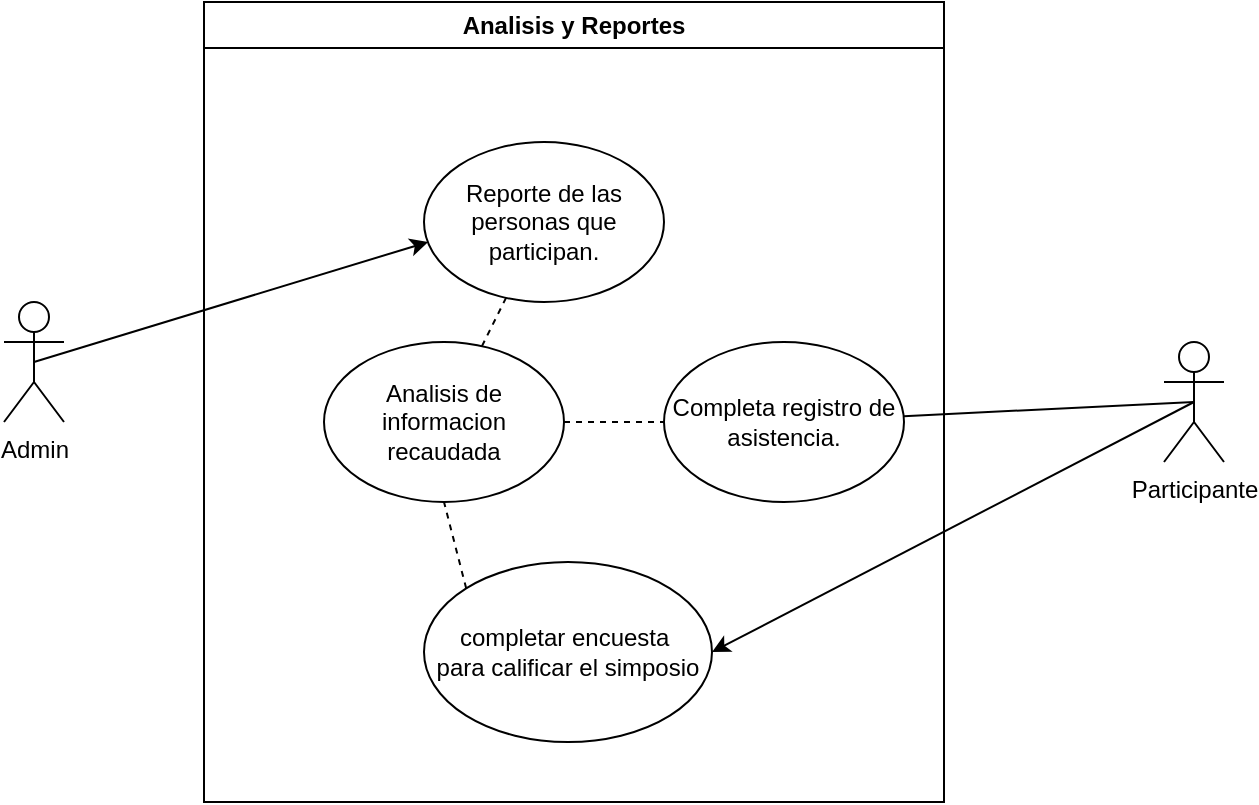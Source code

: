 <mxfile version="24.0.7" type="github" pages="2">
  <diagram name="caso de uso" id="5-A9SeP3aqxtndssichK">
    <mxGraphModel dx="1050" dy="922" grid="0" gridSize="10" guides="1" tooltips="1" connect="1" arrows="1" fold="1" page="0" pageScale="1" pageWidth="827" pageHeight="1169" math="0" shadow="0">
      <root>
        <mxCell id="0" />
        <mxCell id="1" parent="0" />
        <mxCell id="VdqdbNp76ImyUBB9_yxp-5" value="Analisis y Reportes" style="swimlane;whiteSpace=wrap;html=1;" vertex="1" parent="1">
          <mxGeometry x="140" y="-140" width="370" height="400" as="geometry" />
        </mxCell>
        <mxCell id="VdqdbNp76ImyUBB9_yxp-15" style="rounded=0;orthogonalLoop=1;jettySize=auto;html=1;exitX=0;exitY=0;exitDx=0;exitDy=0;entryX=0.5;entryY=1;entryDx=0;entryDy=0;dashed=1;endArrow=none;endFill=0;" edge="1" parent="VdqdbNp76ImyUBB9_yxp-5" source="VdqdbNp76ImyUBB9_yxp-7" target="VdqdbNp76ImyUBB9_yxp-12">
          <mxGeometry relative="1" as="geometry" />
        </mxCell>
        <mxCell id="VdqdbNp76ImyUBB9_yxp-7" value="completar encuesta&amp;nbsp;&lt;div&gt;para calificar el simposio&lt;/div&gt;" style="ellipse;whiteSpace=wrap;html=1;" vertex="1" parent="VdqdbNp76ImyUBB9_yxp-5">
          <mxGeometry x="110" y="280" width="144" height="90" as="geometry" />
        </mxCell>
        <mxCell id="VdqdbNp76ImyUBB9_yxp-9" value="Reporte de las personas que participan." style="ellipse;whiteSpace=wrap;html=1;" vertex="1" parent="VdqdbNp76ImyUBB9_yxp-5">
          <mxGeometry x="110" y="70" width="120" height="80" as="geometry" />
        </mxCell>
        <mxCell id="VdqdbNp76ImyUBB9_yxp-13" value="" style="rounded=0;orthogonalLoop=1;jettySize=auto;html=1;endArrow=none;endFill=0;dashed=1;" edge="1" parent="VdqdbNp76ImyUBB9_yxp-5" source="VdqdbNp76ImyUBB9_yxp-12" target="VdqdbNp76ImyUBB9_yxp-9">
          <mxGeometry relative="1" as="geometry" />
        </mxCell>
        <mxCell id="VdqdbNp76ImyUBB9_yxp-12" value="Analisis de informacion recaudada" style="ellipse;whiteSpace=wrap;html=1;" vertex="1" parent="VdqdbNp76ImyUBB9_yxp-5">
          <mxGeometry x="60" y="170" width="120" height="80" as="geometry" />
        </mxCell>
        <mxCell id="VdqdbNp76ImyUBB9_yxp-16" value="Completa registro de asistencia." style="ellipse;whiteSpace=wrap;html=1;" vertex="1" parent="VdqdbNp76ImyUBB9_yxp-5">
          <mxGeometry x="230" y="170" width="120" height="80" as="geometry" />
        </mxCell>
        <mxCell id="VdqdbNp76ImyUBB9_yxp-18" value="" style="rounded=0;orthogonalLoop=1;jettySize=auto;html=1;endArrow=none;endFill=0;dashed=1;entryX=0;entryY=0.5;entryDx=0;entryDy=0;exitX=1;exitY=0.5;exitDx=0;exitDy=0;" edge="1" parent="VdqdbNp76ImyUBB9_yxp-5" source="VdqdbNp76ImyUBB9_yxp-12" target="VdqdbNp76ImyUBB9_yxp-16">
          <mxGeometry relative="1" as="geometry">
            <mxPoint x="167" y="190" as="sourcePoint" />
            <mxPoint x="173" y="160" as="targetPoint" />
          </mxGeometry>
        </mxCell>
        <mxCell id="VdqdbNp76ImyUBB9_yxp-6" value="Admin" style="shape=umlActor;verticalLabelPosition=bottom;verticalAlign=top;html=1;outlineConnect=0;" vertex="1" parent="1">
          <mxGeometry x="40" y="10" width="30" height="60" as="geometry" />
        </mxCell>
        <mxCell id="VdqdbNp76ImyUBB9_yxp-11" style="rounded=0;orthogonalLoop=1;jettySize=auto;html=1;exitX=0.5;exitY=0.5;exitDx=0;exitDy=0;exitPerimeter=0;entryX=1;entryY=0.5;entryDx=0;entryDy=0;" edge="1" parent="1" source="VdqdbNp76ImyUBB9_yxp-8" target="VdqdbNp76ImyUBB9_yxp-7">
          <mxGeometry relative="1" as="geometry" />
        </mxCell>
        <mxCell id="VdqdbNp76ImyUBB9_yxp-17" style="rounded=0;orthogonalLoop=1;jettySize=auto;html=1;exitX=0.5;exitY=0.5;exitDx=0;exitDy=0;exitPerimeter=0;endArrow=none;endFill=0;" edge="1" parent="1" source="VdqdbNp76ImyUBB9_yxp-8" target="VdqdbNp76ImyUBB9_yxp-16">
          <mxGeometry relative="1" as="geometry" />
        </mxCell>
        <mxCell id="VdqdbNp76ImyUBB9_yxp-8" value="Participante" style="shape=umlActor;verticalLabelPosition=bottom;verticalAlign=top;html=1;outlineConnect=0;" vertex="1" parent="1">
          <mxGeometry x="620" y="30" width="30" height="60" as="geometry" />
        </mxCell>
        <mxCell id="VdqdbNp76ImyUBB9_yxp-10" style="rounded=0;orthogonalLoop=1;jettySize=auto;html=1;exitX=0.5;exitY=0.5;exitDx=0;exitDy=0;exitPerimeter=0;entryX=0.017;entryY=0.625;entryDx=0;entryDy=0;entryPerimeter=0;" edge="1" parent="1" source="VdqdbNp76ImyUBB9_yxp-6" target="VdqdbNp76ImyUBB9_yxp-9">
          <mxGeometry relative="1" as="geometry" />
        </mxCell>
      </root>
    </mxGraphModel>
  </diagram>
  <diagram id="XSMKJUYEkGpB7BYyuTKm" name="Diagrama de Actividades">
    <mxGraphModel dx="1050" dy="522" grid="0" gridSize="10" guides="1" tooltips="1" connect="1" arrows="1" fold="1" page="0" pageScale="1" pageWidth="827" pageHeight="1169" math="0" shadow="0">
      <root>
        <mxCell id="0" />
        <mxCell id="1" parent="0" />
      </root>
    </mxGraphModel>
  </diagram>
</mxfile>
